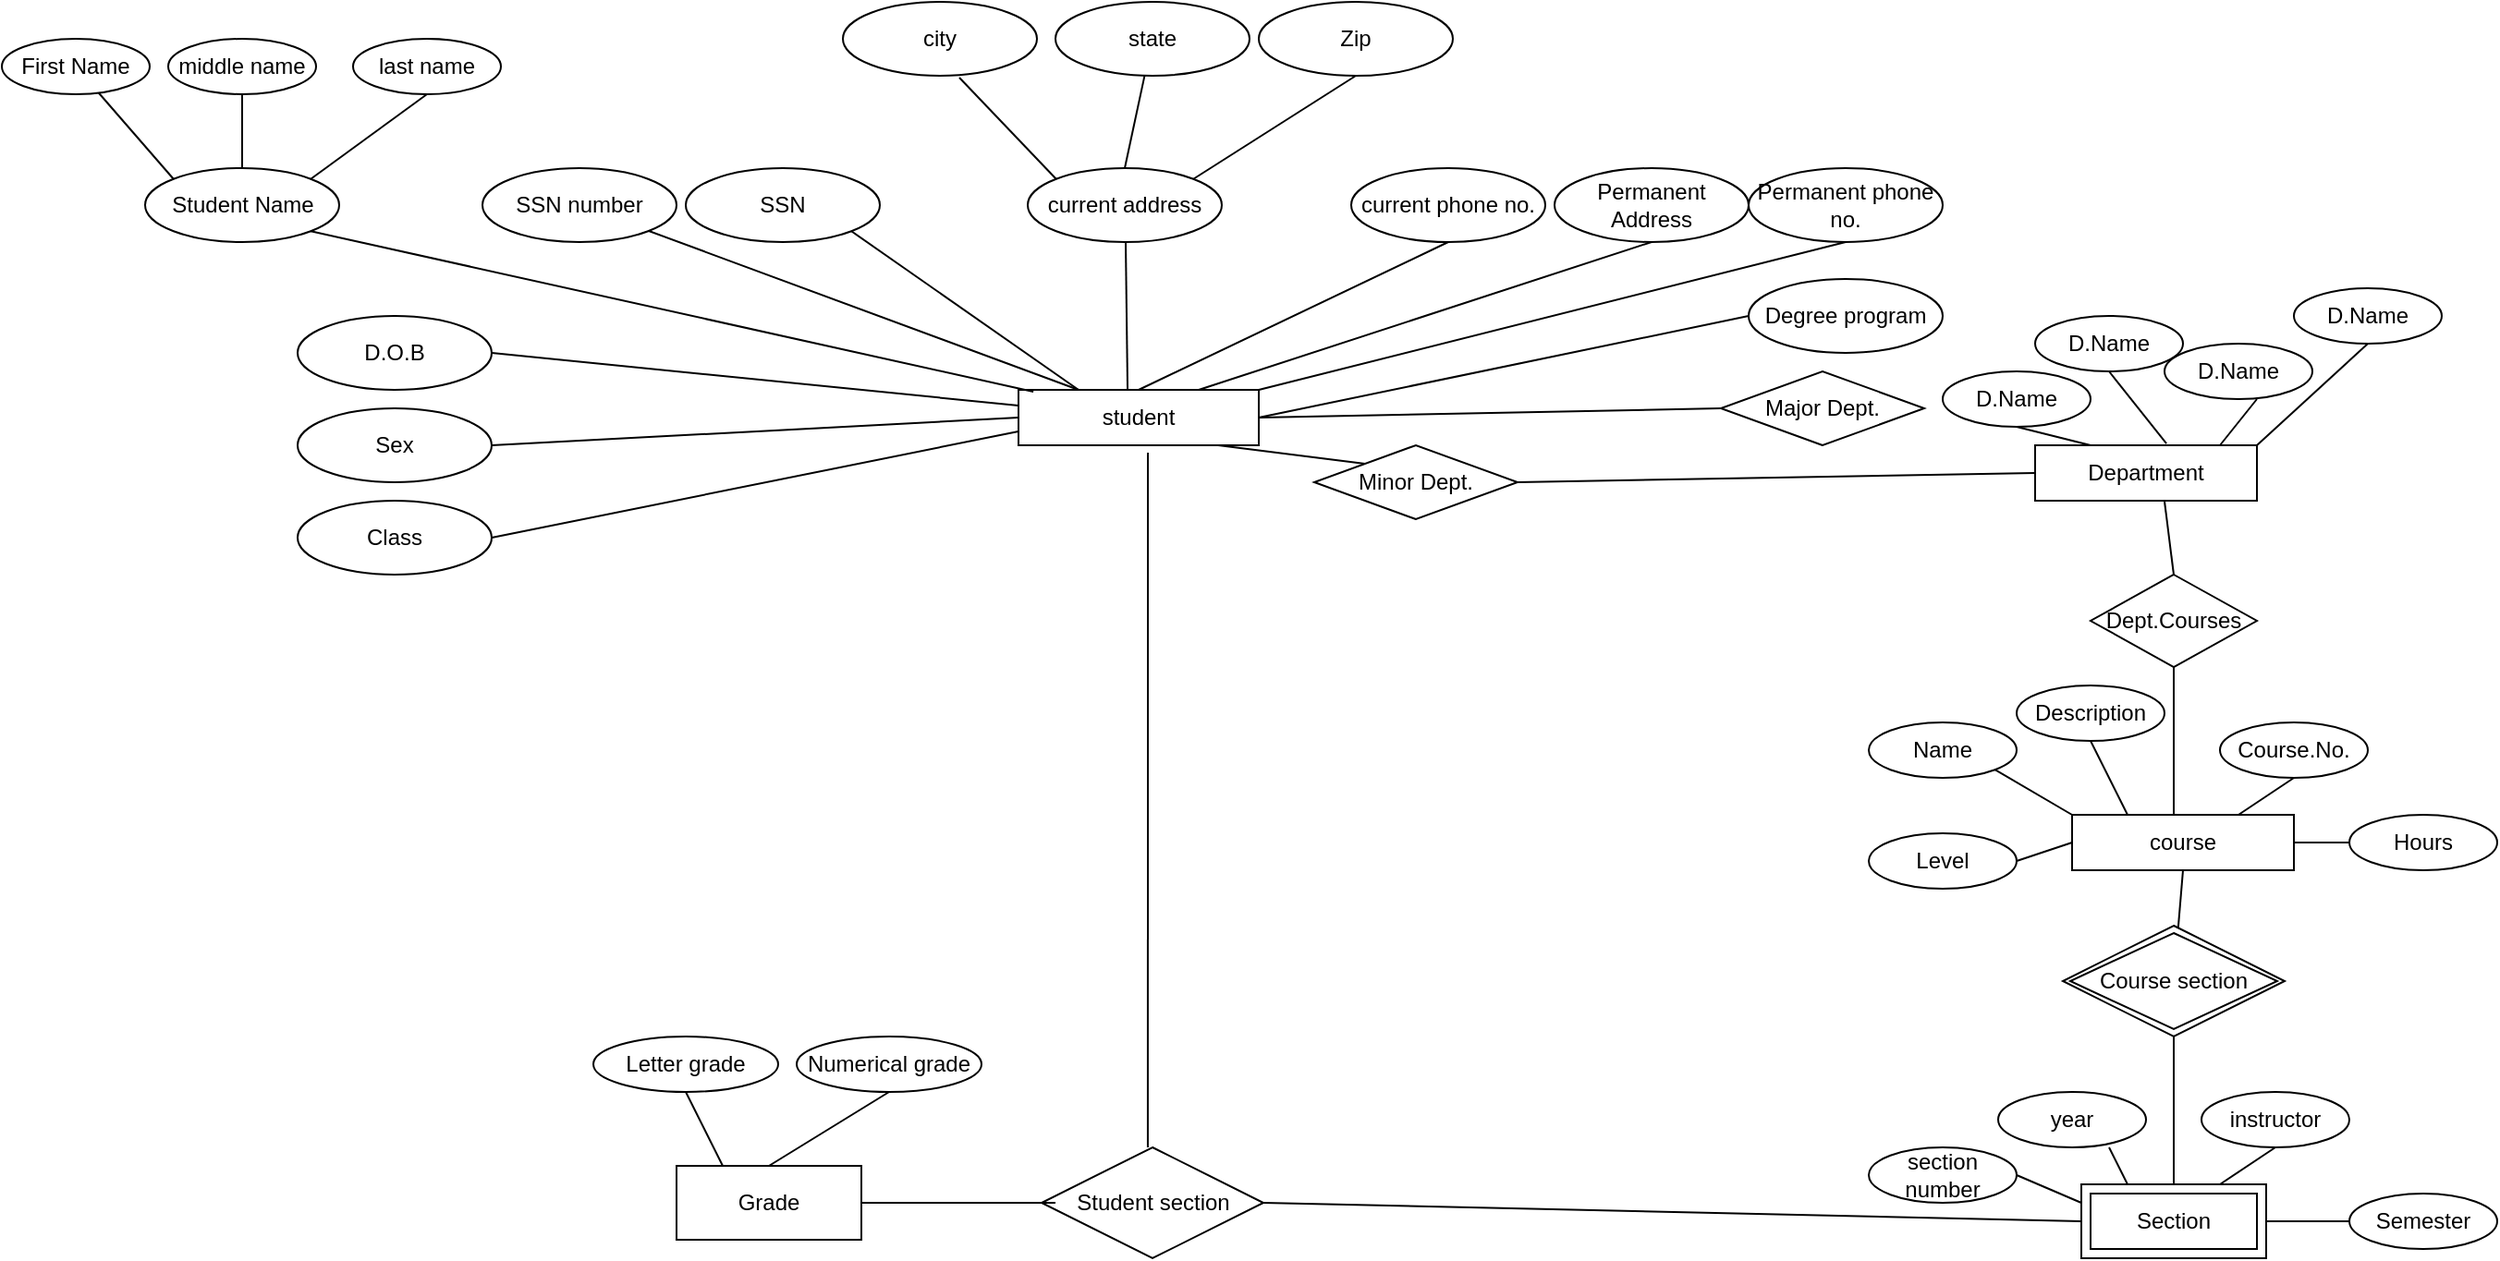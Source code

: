 <mxfile version="14.9.0" type="github"><diagram id="FA7UBe5_Pa2u_HeW7HIF" name="Page-1"><mxGraphModel dx="2032" dy="707" grid="1" gridSize="10" guides="1" tooltips="1" connect="1" arrows="1" fold="1" page="1" pageScale="1" pageWidth="850" pageHeight="1100" math="0" shadow="0"><root><mxCell id="0"/><mxCell id="1" parent="0"/><mxCell id="7Hc2PI4Ob-_sRr31-LG4-1" value="student" style="rounded=0;whiteSpace=wrap;html=1;" vertex="1" parent="1"><mxGeometry x="340" y="230" width="130" height="30" as="geometry"/></mxCell><mxCell id="7Hc2PI4Ob-_sRr31-LG4-2" value="current address" style="ellipse;whiteSpace=wrap;html=1;" vertex="1" parent="1"><mxGeometry x="345" y="110" width="105" height="40" as="geometry"/></mxCell><mxCell id="7Hc2PI4Ob-_sRr31-LG4-4" value="current phone no." style="ellipse;whiteSpace=wrap;html=1;" vertex="1" parent="1"><mxGeometry x="520" y="110" width="105" height="40" as="geometry"/></mxCell><mxCell id="7Hc2PI4Ob-_sRr31-LG4-5" value="Permanent Address" style="ellipse;whiteSpace=wrap;html=1;" vertex="1" parent="1"><mxGeometry x="630" y="110" width="105" height="40" as="geometry"/></mxCell><mxCell id="7Hc2PI4Ob-_sRr31-LG4-6" value="Permanent phone no." style="ellipse;whiteSpace=wrap;html=1;" vertex="1" parent="1"><mxGeometry x="735" y="110" width="105" height="40" as="geometry"/></mxCell><mxCell id="7Hc2PI4Ob-_sRr31-LG4-7" value="SSN" style="ellipse;whiteSpace=wrap;html=1;" vertex="1" parent="1"><mxGeometry x="160" y="110" width="105" height="40" as="geometry"/></mxCell><mxCell id="7Hc2PI4Ob-_sRr31-LG4-8" value="SSN number" style="ellipse;whiteSpace=wrap;html=1;" vertex="1" parent="1"><mxGeometry x="50" y="110" width="105" height="40" as="geometry"/></mxCell><mxCell id="7Hc2PI4Ob-_sRr31-LG4-10" value="D.O.B" style="ellipse;whiteSpace=wrap;html=1;" vertex="1" parent="1"><mxGeometry x="-50" y="190" width="105" height="40" as="geometry"/></mxCell><mxCell id="7Hc2PI4Ob-_sRr31-LG4-11" value="Sex" style="ellipse;whiteSpace=wrap;html=1;" vertex="1" parent="1"><mxGeometry x="-50" y="240" width="105" height="40" as="geometry"/></mxCell><mxCell id="7Hc2PI4Ob-_sRr31-LG4-12" value="Class" style="ellipse;whiteSpace=wrap;html=1;" vertex="1" parent="1"><mxGeometry x="-50" y="290" width="105" height="40" as="geometry"/></mxCell><mxCell id="7Hc2PI4Ob-_sRr31-LG4-13" value="First Name" style="ellipse;whiteSpace=wrap;html=1;" vertex="1" parent="1"><mxGeometry x="-210" y="40" width="80" height="30" as="geometry"/></mxCell><mxCell id="7Hc2PI4Ob-_sRr31-LG4-14" value="Student Name" style="ellipse;whiteSpace=wrap;html=1;" vertex="1" parent="1"><mxGeometry x="-132.5" y="110" width="105" height="40" as="geometry"/></mxCell><mxCell id="7Hc2PI4Ob-_sRr31-LG4-16" value="" style="endArrow=none;html=1;exitX=0.454;exitY=0;exitDx=0;exitDy=0;exitPerimeter=0;" edge="1" parent="1" source="7Hc2PI4Ob-_sRr31-LG4-1"><mxGeometry width="50" height="50" relative="1" as="geometry"><mxPoint x="370" y="200" as="sourcePoint"/><mxPoint x="398" y="150" as="targetPoint"/></mxGeometry></mxCell><mxCell id="7Hc2PI4Ob-_sRr31-LG4-17" value="Zip" style="ellipse;whiteSpace=wrap;html=1;" vertex="1" parent="1"><mxGeometry x="470" y="20" width="105" height="40" as="geometry"/></mxCell><mxCell id="7Hc2PI4Ob-_sRr31-LG4-18" value="city" style="ellipse;whiteSpace=wrap;html=1;" vertex="1" parent="1"><mxGeometry x="245" y="20" width="105" height="40" as="geometry"/></mxCell><mxCell id="7Hc2PI4Ob-_sRr31-LG4-19" value="state" style="ellipse;whiteSpace=wrap;html=1;" vertex="1" parent="1"><mxGeometry x="360" y="20" width="105" height="40" as="geometry"/></mxCell><mxCell id="7Hc2PI4Ob-_sRr31-LG4-20" value="" style="endArrow=none;html=1;entryX=0;entryY=0;entryDx=0;entryDy=0;exitX=0.6;exitY=1.025;exitDx=0;exitDy=0;exitPerimeter=0;" edge="1" parent="1" source="7Hc2PI4Ob-_sRr31-LG4-18" target="7Hc2PI4Ob-_sRr31-LG4-2"><mxGeometry width="50" height="50" relative="1" as="geometry"><mxPoint x="450" y="390" as="sourcePoint"/><mxPoint x="500" y="340" as="targetPoint"/></mxGeometry></mxCell><mxCell id="7Hc2PI4Ob-_sRr31-LG4-21" value="" style="endArrow=none;html=1;exitX=0.5;exitY=0;exitDx=0;exitDy=0;" edge="1" parent="1" source="7Hc2PI4Ob-_sRr31-LG4-2" target="7Hc2PI4Ob-_sRr31-LG4-19"><mxGeometry width="50" height="50" relative="1" as="geometry"><mxPoint x="390" y="110" as="sourcePoint"/><mxPoint x="440" y="60" as="targetPoint"/></mxGeometry></mxCell><mxCell id="7Hc2PI4Ob-_sRr31-LG4-22" value="" style="endArrow=none;html=1;entryX=0.5;entryY=1;entryDx=0;entryDy=0;exitX=1;exitY=0;exitDx=0;exitDy=0;" edge="1" parent="1" source="7Hc2PI4Ob-_sRr31-LG4-2" target="7Hc2PI4Ob-_sRr31-LG4-17"><mxGeometry width="50" height="50" relative="1" as="geometry"><mxPoint x="500" y="110" as="sourcePoint"/><mxPoint x="550" y="60" as="targetPoint"/></mxGeometry></mxCell><mxCell id="7Hc2PI4Ob-_sRr31-LG4-23" value="" style="endArrow=none;html=1;entryX=1;entryY=1;entryDx=0;entryDy=0;exitX=0.25;exitY=0;exitDx=0;exitDy=0;" edge="1" parent="1" source="7Hc2PI4Ob-_sRr31-LG4-1" target="7Hc2PI4Ob-_sRr31-LG4-7"><mxGeometry width="50" height="50" relative="1" as="geometry"><mxPoint x="450" y="390" as="sourcePoint"/><mxPoint x="500" y="340" as="targetPoint"/></mxGeometry></mxCell><mxCell id="7Hc2PI4Ob-_sRr31-LG4-24" value="" style="endArrow=none;html=1;exitX=0.25;exitY=0;exitDx=0;exitDy=0;" edge="1" parent="1" source="7Hc2PI4Ob-_sRr31-LG4-1"><mxGeometry width="50" height="50" relative="1" as="geometry"><mxPoint x="140" y="210" as="sourcePoint"/><mxPoint x="140" y="144" as="targetPoint"/></mxGeometry></mxCell><mxCell id="7Hc2PI4Ob-_sRr31-LG4-25" value="" style="endArrow=none;html=1;entryX=1;entryY=1;entryDx=0;entryDy=0;exitX=0.062;exitY=0.033;exitDx=0;exitDy=0;exitPerimeter=0;" edge="1" parent="1" source="7Hc2PI4Ob-_sRr31-LG4-1" target="7Hc2PI4Ob-_sRr31-LG4-14"><mxGeometry width="50" height="50" relative="1" as="geometry"><mxPoint x="120" y="390" as="sourcePoint"/><mxPoint x="170" y="340" as="targetPoint"/></mxGeometry></mxCell><mxCell id="7Hc2PI4Ob-_sRr31-LG4-27" value="middle name" style="ellipse;whiteSpace=wrap;html=1;" vertex="1" parent="1"><mxGeometry x="-120" y="40" width="80" height="30" as="geometry"/></mxCell><mxCell id="7Hc2PI4Ob-_sRr31-LG4-28" value="last name" style="ellipse;whiteSpace=wrap;html=1;" vertex="1" parent="1"><mxGeometry x="-20" y="40" width="80" height="30" as="geometry"/></mxCell><mxCell id="7Hc2PI4Ob-_sRr31-LG4-29" value="" style="endArrow=none;html=1;exitX=0;exitY=0;exitDx=0;exitDy=0;" edge="1" parent="1" source="7Hc2PI4Ob-_sRr31-LG4-14" target="7Hc2PI4Ob-_sRr31-LG4-13"><mxGeometry width="50" height="50" relative="1" as="geometry"><mxPoint x="-180" y="120" as="sourcePoint"/><mxPoint x="-130" y="70" as="targetPoint"/></mxGeometry></mxCell><mxCell id="7Hc2PI4Ob-_sRr31-LG4-30" value="" style="endArrow=none;html=1;entryX=0.5;entryY=1;entryDx=0;entryDy=0;exitX=0.5;exitY=0;exitDx=0;exitDy=0;" edge="1" parent="1" source="7Hc2PI4Ob-_sRr31-LG4-14" target="7Hc2PI4Ob-_sRr31-LG4-27"><mxGeometry width="50" height="50" relative="1" as="geometry"><mxPoint x="-80" y="120" as="sourcePoint"/><mxPoint x="-30" y="70" as="targetPoint"/></mxGeometry></mxCell><mxCell id="7Hc2PI4Ob-_sRr31-LG4-31" value="" style="endArrow=none;html=1;exitX=1;exitY=0;exitDx=0;exitDy=0;" edge="1" parent="1" source="7Hc2PI4Ob-_sRr31-LG4-14"><mxGeometry width="50" height="50" relative="1" as="geometry"><mxPoint x="-30" y="120" as="sourcePoint"/><mxPoint x="20" y="70" as="targetPoint"/></mxGeometry></mxCell><mxCell id="7Hc2PI4Ob-_sRr31-LG4-32" value="" style="endArrow=none;html=1;exitX=1;exitY=0.5;exitDx=0;exitDy=0;" edge="1" parent="1" source="7Hc2PI4Ob-_sRr31-LG4-10" target="7Hc2PI4Ob-_sRr31-LG4-1"><mxGeometry width="50" height="50" relative="1" as="geometry"><mxPoint x="60" y="240" as="sourcePoint"/><mxPoint x="110" y="190" as="targetPoint"/></mxGeometry></mxCell><mxCell id="7Hc2PI4Ob-_sRr31-LG4-33" value="" style="endArrow=none;html=1;entryX=0;entryY=0.5;entryDx=0;entryDy=0;exitX=1;exitY=0.5;exitDx=0;exitDy=0;" edge="1" parent="1" source="7Hc2PI4Ob-_sRr31-LG4-11" target="7Hc2PI4Ob-_sRr31-LG4-1"><mxGeometry width="50" height="50" relative="1" as="geometry"><mxPoint x="60" y="290" as="sourcePoint"/><mxPoint x="110" y="240" as="targetPoint"/></mxGeometry></mxCell><mxCell id="7Hc2PI4Ob-_sRr31-LG4-34" value="" style="endArrow=none;html=1;exitX=1;exitY=0.5;exitDx=0;exitDy=0;entryX=0;entryY=0.75;entryDx=0;entryDy=0;" edge="1" parent="1" source="7Hc2PI4Ob-_sRr31-LG4-12" target="7Hc2PI4Ob-_sRr31-LG4-1"><mxGeometry width="50" height="50" relative="1" as="geometry"><mxPoint x="80" y="340" as="sourcePoint"/><mxPoint x="130" y="290" as="targetPoint"/></mxGeometry></mxCell><mxCell id="7Hc2PI4Ob-_sRr31-LG4-37" value="" style="endArrow=none;html=1;exitX=0.5;exitY=0;exitDx=0;exitDy=0;entryX=0.5;entryY=1;entryDx=0;entryDy=0;" edge="1" parent="1" source="7Hc2PI4Ob-_sRr31-LG4-1" target="7Hc2PI4Ob-_sRr31-LG4-4"><mxGeometry width="50" height="50" relative="1" as="geometry"><mxPoint x="450" y="220" as="sourcePoint"/><mxPoint x="500" y="170" as="targetPoint"/></mxGeometry></mxCell><mxCell id="7Hc2PI4Ob-_sRr31-LG4-38" value="" style="endArrow=none;html=1;entryX=0.5;entryY=1;entryDx=0;entryDy=0;exitX=0.75;exitY=0;exitDx=0;exitDy=0;" edge="1" parent="1" source="7Hc2PI4Ob-_sRr31-LG4-1" target="7Hc2PI4Ob-_sRr31-LG4-5"><mxGeometry width="50" height="50" relative="1" as="geometry"><mxPoint x="660" y="220" as="sourcePoint"/><mxPoint x="710" y="170" as="targetPoint"/></mxGeometry></mxCell><mxCell id="7Hc2PI4Ob-_sRr31-LG4-39" value="" style="endArrow=none;html=1;entryX=0.5;entryY=1;entryDx=0;entryDy=0;exitX=1;exitY=0;exitDx=0;exitDy=0;" edge="1" parent="1" source="7Hc2PI4Ob-_sRr31-LG4-1" target="7Hc2PI4Ob-_sRr31-LG4-6"><mxGeometry width="50" height="50" relative="1" as="geometry"><mxPoint x="750" y="230" as="sourcePoint"/><mxPoint x="800" y="180" as="targetPoint"/></mxGeometry></mxCell><mxCell id="7Hc2PI4Ob-_sRr31-LG4-41" value="Degree program" style="ellipse;whiteSpace=wrap;html=1;" vertex="1" parent="1"><mxGeometry x="735" y="170" width="105" height="40" as="geometry"/></mxCell><mxCell id="7Hc2PI4Ob-_sRr31-LG4-42" value="" style="endArrow=none;html=1;entryX=0;entryY=0.5;entryDx=0;entryDy=0;exitX=1;exitY=0.5;exitDx=0;exitDy=0;" edge="1" parent="1" source="7Hc2PI4Ob-_sRr31-LG4-1" target="7Hc2PI4Ob-_sRr31-LG4-41"><mxGeometry width="50" height="50" relative="1" as="geometry"><mxPoint x="370" y="390" as="sourcePoint"/><mxPoint x="420" y="340" as="targetPoint"/></mxGeometry></mxCell><mxCell id="7Hc2PI4Ob-_sRr31-LG4-43" value="Major Dept." style="rhombus;whiteSpace=wrap;html=1;direction=west;" vertex="1" parent="1"><mxGeometry x="720" y="220" width="110" height="40" as="geometry"/></mxCell><mxCell id="7Hc2PI4Ob-_sRr31-LG4-44" value="" style="endArrow=none;html=1;entryX=1;entryY=0.5;entryDx=0;entryDy=0;exitX=1;exitY=0.5;exitDx=0;exitDy=0;" edge="1" parent="1" source="7Hc2PI4Ob-_sRr31-LG4-1" target="7Hc2PI4Ob-_sRr31-LG4-43"><mxGeometry width="50" height="50" relative="1" as="geometry"><mxPoint x="370" y="390" as="sourcePoint"/><mxPoint x="420" y="340" as="targetPoint"/></mxGeometry></mxCell><mxCell id="7Hc2PI4Ob-_sRr31-LG4-45" value="Minor Dept." style="rhombus;whiteSpace=wrap;html=1;direction=west;" vertex="1" parent="1"><mxGeometry x="500" y="260" width="110" height="40" as="geometry"/></mxCell><mxCell id="7Hc2PI4Ob-_sRr31-LG4-46" value="" style="endArrow=none;html=1;entryX=1;entryY=1;entryDx=0;entryDy=0;exitX=0.831;exitY=1;exitDx=0;exitDy=0;exitPerimeter=0;" edge="1" parent="1" source="7Hc2PI4Ob-_sRr31-LG4-1" target="7Hc2PI4Ob-_sRr31-LG4-45"><mxGeometry width="50" height="50" relative="1" as="geometry"><mxPoint x="370" y="390" as="sourcePoint"/><mxPoint x="420" y="340" as="targetPoint"/></mxGeometry></mxCell><mxCell id="7Hc2PI4Ob-_sRr31-LG4-47" value="Department" style="rounded=0;whiteSpace=wrap;html=1;" vertex="1" parent="1"><mxGeometry x="890" y="260" width="120" height="30" as="geometry"/></mxCell><mxCell id="7Hc2PI4Ob-_sRr31-LG4-48" value="D.Name" style="ellipse;whiteSpace=wrap;html=1;" vertex="1" parent="1"><mxGeometry x="840" y="220" width="80" height="30" as="geometry"/></mxCell><mxCell id="7Hc2PI4Ob-_sRr31-LG4-49" value="D.Name" style="ellipse;whiteSpace=wrap;html=1;" vertex="1" parent="1"><mxGeometry x="890" y="190" width="80" height="30" as="geometry"/></mxCell><mxCell id="7Hc2PI4Ob-_sRr31-LG4-50" value="D.Name" style="ellipse;whiteSpace=wrap;html=1;" vertex="1" parent="1"><mxGeometry x="960" y="205" width="80" height="30" as="geometry"/></mxCell><mxCell id="7Hc2PI4Ob-_sRr31-LG4-51" value="D.Name" style="ellipse;whiteSpace=wrap;html=1;" vertex="1" parent="1"><mxGeometry x="1030" y="175" width="80" height="30" as="geometry"/></mxCell><mxCell id="7Hc2PI4Ob-_sRr31-LG4-52" value="" style="endArrow=none;html=1;entryX=0.5;entryY=1;entryDx=0;entryDy=0;exitX=0.25;exitY=0;exitDx=0;exitDy=0;" edge="1" parent="1" source="7Hc2PI4Ob-_sRr31-LG4-47" target="7Hc2PI4Ob-_sRr31-LG4-48"><mxGeometry width="50" height="50" relative="1" as="geometry"><mxPoint x="560" y="390" as="sourcePoint"/><mxPoint x="610" y="340" as="targetPoint"/></mxGeometry></mxCell><mxCell id="7Hc2PI4Ob-_sRr31-LG4-53" value="" style="endArrow=none;html=1;exitX=0.592;exitY=-0.033;exitDx=0;exitDy=0;exitPerimeter=0;" edge="1" parent="1" source="7Hc2PI4Ob-_sRr31-LG4-47"><mxGeometry width="50" height="50" relative="1" as="geometry"><mxPoint x="940" y="250" as="sourcePoint"/><mxPoint x="930" y="220" as="targetPoint"/></mxGeometry></mxCell><mxCell id="7Hc2PI4Ob-_sRr31-LG4-54" value="" style="endArrow=none;html=1;entryX=0.5;entryY=1;entryDx=0;entryDy=0;exitX=1;exitY=0;exitDx=0;exitDy=0;" edge="1" parent="1" source="7Hc2PI4Ob-_sRr31-LG4-47" target="7Hc2PI4Ob-_sRr31-LG4-51"><mxGeometry width="50" height="50" relative="1" as="geometry"><mxPoint x="990" y="280" as="sourcePoint"/><mxPoint x="1040" y="230" as="targetPoint"/></mxGeometry></mxCell><mxCell id="7Hc2PI4Ob-_sRr31-LG4-55" value="" style="endArrow=none;html=1;" edge="1" parent="1"><mxGeometry width="50" height="50" relative="1" as="geometry"><mxPoint x="990" y="260" as="sourcePoint"/><mxPoint x="1010" y="235" as="targetPoint"/></mxGeometry></mxCell><mxCell id="7Hc2PI4Ob-_sRr31-LG4-57" value="Dept.Courses" style="rhombus;whiteSpace=wrap;html=1;" vertex="1" parent="1"><mxGeometry x="920" y="330" width="90" height="50" as="geometry"/></mxCell><mxCell id="7Hc2PI4Ob-_sRr31-LG4-58" style="edgeStyle=orthogonalEdgeStyle;rounded=0;orthogonalLoop=1;jettySize=auto;html=1;exitX=0.5;exitY=1;exitDx=0;exitDy=0;" edge="1" parent="1" source="7Hc2PI4Ob-_sRr31-LG4-57" target="7Hc2PI4Ob-_sRr31-LG4-57"><mxGeometry relative="1" as="geometry"/></mxCell><mxCell id="7Hc2PI4Ob-_sRr31-LG4-59" value="" style="endArrow=none;html=1;entryX=0.583;entryY=1;entryDx=0;entryDy=0;entryPerimeter=0;exitX=0.5;exitY=0;exitDx=0;exitDy=0;" edge="1" parent="1" source="7Hc2PI4Ob-_sRr31-LG4-57" target="7Hc2PI4Ob-_sRr31-LG4-47"><mxGeometry width="50" height="50" relative="1" as="geometry"><mxPoint x="560" y="390" as="sourcePoint"/><mxPoint x="610" y="340" as="targetPoint"/></mxGeometry></mxCell><mxCell id="7Hc2PI4Ob-_sRr31-LG4-60" value="course" style="rounded=0;whiteSpace=wrap;html=1;" vertex="1" parent="1"><mxGeometry x="910" y="460" width="120" height="30" as="geometry"/></mxCell><mxCell id="7Hc2PI4Ob-_sRr31-LG4-61" value="" style="endArrow=none;html=1;entryX=0.5;entryY=1;entryDx=0;entryDy=0;" edge="1" parent="1" target="7Hc2PI4Ob-_sRr31-LG4-57"><mxGeometry width="50" height="50" relative="1" as="geometry"><mxPoint x="965" y="460" as="sourcePoint"/><mxPoint x="1000" y="380" as="targetPoint"/></mxGeometry></mxCell><mxCell id="7Hc2PI4Ob-_sRr31-LG4-66" value="Name" style="ellipse;whiteSpace=wrap;html=1;" vertex="1" parent="1"><mxGeometry x="800" y="410" width="80" height="30" as="geometry"/></mxCell><mxCell id="7Hc2PI4Ob-_sRr31-LG4-67" value="Description" style="ellipse;whiteSpace=wrap;html=1;" vertex="1" parent="1"><mxGeometry x="880" y="390" width="80" height="30" as="geometry"/></mxCell><mxCell id="7Hc2PI4Ob-_sRr31-LG4-68" value="Course.No." style="ellipse;whiteSpace=wrap;html=1;" vertex="1" parent="1"><mxGeometry x="990" y="410" width="80" height="30" as="geometry"/></mxCell><mxCell id="7Hc2PI4Ob-_sRr31-LG4-69" value="Level" style="ellipse;whiteSpace=wrap;html=1;" vertex="1" parent="1"><mxGeometry x="800" y="470" width="80" height="30" as="geometry"/></mxCell><mxCell id="7Hc2PI4Ob-_sRr31-LG4-70" value="Hours" style="ellipse;whiteSpace=wrap;html=1;" vertex="1" parent="1"><mxGeometry x="1060" y="460" width="80" height="30" as="geometry"/></mxCell><mxCell id="7Hc2PI4Ob-_sRr31-LG4-71" value="" style="endArrow=none;html=1;entryX=1;entryY=0.5;entryDx=0;entryDy=0;exitX=0;exitY=0.5;exitDx=0;exitDy=0;" edge="1" parent="1" source="7Hc2PI4Ob-_sRr31-LG4-60" target="7Hc2PI4Ob-_sRr31-LG4-69"><mxGeometry width="50" height="50" relative="1" as="geometry"><mxPoint x="920" y="570" as="sourcePoint"/><mxPoint x="970" y="520" as="targetPoint"/></mxGeometry></mxCell><mxCell id="7Hc2PI4Ob-_sRr31-LG4-72" value="" style="endArrow=none;html=1;entryX=1;entryY=1;entryDx=0;entryDy=0;exitX=0;exitY=0;exitDx=0;exitDy=0;" edge="1" parent="1" source="7Hc2PI4Ob-_sRr31-LG4-60" target="7Hc2PI4Ob-_sRr31-LG4-66"><mxGeometry width="50" height="50" relative="1" as="geometry"><mxPoint x="830" y="490" as="sourcePoint"/><mxPoint x="880" y="440" as="targetPoint"/></mxGeometry></mxCell><mxCell id="7Hc2PI4Ob-_sRr31-LG4-73" value="" style="endArrow=none;html=1;entryX=0.5;entryY=1;entryDx=0;entryDy=0;exitX=0.25;exitY=0;exitDx=0;exitDy=0;" edge="1" parent="1" source="7Hc2PI4Ob-_sRr31-LG4-60" target="7Hc2PI4Ob-_sRr31-LG4-67"><mxGeometry width="50" height="50" relative="1" as="geometry"><mxPoint x="660" y="560" as="sourcePoint"/><mxPoint x="710" y="510" as="targetPoint"/></mxGeometry></mxCell><mxCell id="7Hc2PI4Ob-_sRr31-LG4-74" value="" style="endArrow=none;html=1;exitX=0.75;exitY=0;exitDx=0;exitDy=0;entryX=0.5;entryY=1;entryDx=0;entryDy=0;" edge="1" parent="1" source="7Hc2PI4Ob-_sRr31-LG4-60" target="7Hc2PI4Ob-_sRr31-LG4-68"><mxGeometry width="50" height="50" relative="1" as="geometry"><mxPoint x="1010" y="490" as="sourcePoint"/><mxPoint x="1060" y="440" as="targetPoint"/></mxGeometry></mxCell><mxCell id="7Hc2PI4Ob-_sRr31-LG4-75" value="" style="endArrow=none;html=1;entryX=1;entryY=0.5;entryDx=0;entryDy=0;" edge="1" parent="1" target="7Hc2PI4Ob-_sRr31-LG4-60"><mxGeometry width="50" height="50" relative="1" as="geometry"><mxPoint x="1060" y="475" as="sourcePoint"/><mxPoint x="989.289" y="475" as="targetPoint"/></mxGeometry></mxCell><mxCell id="7Hc2PI4Ob-_sRr31-LG4-78" value="Course section" style="shape=rhombus;double=1;perimeter=rhombusPerimeter;whiteSpace=wrap;html=1;align=center;" vertex="1" parent="1"><mxGeometry x="905" y="520" width="120" height="60" as="geometry"/></mxCell><mxCell id="7Hc2PI4Ob-_sRr31-LG4-79" value="" style="endArrow=none;html=1;entryX=0.5;entryY=1;entryDx=0;entryDy=0;" edge="1" parent="1" source="7Hc2PI4Ob-_sRr31-LG4-78" target="7Hc2PI4Ob-_sRr31-LG4-60"><mxGeometry width="50" height="50" relative="1" as="geometry"><mxPoint x="570" y="390" as="sourcePoint"/><mxPoint x="970" y="500" as="targetPoint"/></mxGeometry></mxCell><mxCell id="7Hc2PI4Ob-_sRr31-LG4-81" value="Section" style="shape=ext;margin=3;double=1;whiteSpace=wrap;html=1;align=center;" vertex="1" parent="1"><mxGeometry x="915" y="660" width="100" height="40" as="geometry"/></mxCell><mxCell id="7Hc2PI4Ob-_sRr31-LG4-82" value="" style="endArrow=none;html=1;entryX=0.5;entryY=1;entryDx=0;entryDy=0;exitX=0.5;exitY=0;exitDx=0;exitDy=0;" edge="1" parent="1" source="7Hc2PI4Ob-_sRr31-LG4-81" target="7Hc2PI4Ob-_sRr31-LG4-78"><mxGeometry width="50" height="50" relative="1" as="geometry"><mxPoint x="965" y="610" as="sourcePoint"/><mxPoint x="960" y="539.289" as="targetPoint"/></mxGeometry></mxCell><mxCell id="7Hc2PI4Ob-_sRr31-LG4-83" value="section number" style="ellipse;whiteSpace=wrap;html=1;align=center;" vertex="1" parent="1"><mxGeometry x="800" y="640" width="80" height="30" as="geometry"/></mxCell><mxCell id="7Hc2PI4Ob-_sRr31-LG4-84" value="Semester" style="ellipse;whiteSpace=wrap;html=1;align=center;" vertex="1" parent="1"><mxGeometry x="1060" y="665" width="80" height="30" as="geometry"/></mxCell><mxCell id="7Hc2PI4Ob-_sRr31-LG4-85" value="year" style="ellipse;whiteSpace=wrap;html=1;align=center;" vertex="1" parent="1"><mxGeometry x="870" y="610" width="80" height="30" as="geometry"/></mxCell><mxCell id="7Hc2PI4Ob-_sRr31-LG4-86" value="instructor" style="ellipse;whiteSpace=wrap;html=1;align=center;" vertex="1" parent="1"><mxGeometry x="980" y="610" width="80" height="30" as="geometry"/></mxCell><mxCell id="7Hc2PI4Ob-_sRr31-LG4-88" value="" style="endArrow=none;html=1;exitX=0.25;exitY=0;exitDx=0;exitDy=0;" edge="1" parent="1" source="7Hc2PI4Ob-_sRr31-LG4-81"><mxGeometry width="50" height="50" relative="1" as="geometry"><mxPoint x="880" y="690" as="sourcePoint"/><mxPoint x="930" y="640" as="targetPoint"/></mxGeometry></mxCell><mxCell id="7Hc2PI4Ob-_sRr31-LG4-89" value="" style="endArrow=none;html=1;entryX=1;entryY=0.5;entryDx=0;entryDy=0;exitX=0;exitY=0.25;exitDx=0;exitDy=0;" edge="1" parent="1" source="7Hc2PI4Ob-_sRr31-LG4-81" target="7Hc2PI4Ob-_sRr31-LG4-83"><mxGeometry width="50" height="50" relative="1" as="geometry"><mxPoint x="920" y="810" as="sourcePoint"/><mxPoint x="970" y="760" as="targetPoint"/></mxGeometry></mxCell><mxCell id="7Hc2PI4Ob-_sRr31-LG4-90" value="" style="endArrow=none;html=1;entryX=1;entryY=0.5;entryDx=0;entryDy=0;exitX=0;exitY=0.5;exitDx=0;exitDy=0;" edge="1" parent="1" source="7Hc2PI4Ob-_sRr31-LG4-84" target="7Hc2PI4Ob-_sRr31-LG4-81"><mxGeometry width="50" height="50" relative="1" as="geometry"><mxPoint x="840" y="880" as="sourcePoint"/><mxPoint x="890" y="830" as="targetPoint"/></mxGeometry></mxCell><mxCell id="7Hc2PI4Ob-_sRr31-LG4-91" value="" style="endArrow=none;html=1;entryX=0.5;entryY=1;entryDx=0;entryDy=0;exitX=0.75;exitY=0;exitDx=0;exitDy=0;" edge="1" parent="1" source="7Hc2PI4Ob-_sRr31-LG4-81" target="7Hc2PI4Ob-_sRr31-LG4-86"><mxGeometry width="50" height="50" relative="1" as="geometry"><mxPoint x="1040" y="700" as="sourcePoint"/><mxPoint x="1090" y="650" as="targetPoint"/></mxGeometry></mxCell><mxCell id="7Hc2PI4Ob-_sRr31-LG4-92" value="Student section" style="shape=rhombus;perimeter=rhombusPerimeter;whiteSpace=wrap;html=1;align=center;" vertex="1" parent="1"><mxGeometry x="352.5" y="640" width="120" height="60" as="geometry"/></mxCell><mxCell id="7Hc2PI4Ob-_sRr31-LG4-94" value="Numerical grade" style="ellipse;whiteSpace=wrap;html=1;align=center;" vertex="1" parent="1"><mxGeometry x="220" y="580" width="100" height="30" as="geometry"/></mxCell><mxCell id="7Hc2PI4Ob-_sRr31-LG4-95" value="Letter grade" style="ellipse;whiteSpace=wrap;html=1;align=center;" vertex="1" parent="1"><mxGeometry x="110" y="580" width="100" height="30" as="geometry"/></mxCell><mxCell id="7Hc2PI4Ob-_sRr31-LG4-96" value="" style="endArrow=none;html=1;entryX=0;entryY=0.5;entryDx=0;entryDy=0;exitX=1;exitY=0.5;exitDx=0;exitDy=0;" edge="1" parent="1" source="7Hc2PI4Ob-_sRr31-LG4-92" target="7Hc2PI4Ob-_sRr31-LG4-81"><mxGeometry width="50" height="50" relative="1" as="geometry"><mxPoint x="640" y="480" as="sourcePoint"/><mxPoint x="690" y="430" as="targetPoint"/></mxGeometry></mxCell><mxCell id="7Hc2PI4Ob-_sRr31-LG4-98" value="Grade" style="whiteSpace=wrap;html=1;align=center;" vertex="1" parent="1"><mxGeometry x="155" y="650" width="100" height="40" as="geometry"/></mxCell><mxCell id="7Hc2PI4Ob-_sRr31-LG4-99" value="" style="endArrow=none;html=1;exitX=1;exitY=0.5;exitDx=0;exitDy=0;" edge="1" parent="1" source="7Hc2PI4Ob-_sRr31-LG4-98"><mxGeometry width="50" height="50" relative="1" as="geometry"><mxPoint x="300" y="700" as="sourcePoint"/><mxPoint x="360" y="670" as="targetPoint"/></mxGeometry></mxCell><mxCell id="7Hc2PI4Ob-_sRr31-LG4-100" value="" style="endArrow=none;html=1;entryX=0.5;entryY=1;entryDx=0;entryDy=0;exitX=0.5;exitY=0;exitDx=0;exitDy=0;" edge="1" parent="1" source="7Hc2PI4Ob-_sRr31-LG4-98" target="7Hc2PI4Ob-_sRr31-LG4-94"><mxGeometry width="50" height="50" relative="1" as="geometry"><mxPoint x="150" y="660" as="sourcePoint"/><mxPoint x="200" y="610" as="targetPoint"/></mxGeometry></mxCell><mxCell id="7Hc2PI4Ob-_sRr31-LG4-101" value="" style="endArrow=none;html=1;entryX=0.5;entryY=1;entryDx=0;entryDy=0;exitX=0.25;exitY=0;exitDx=0;exitDy=0;" edge="1" parent="1" source="7Hc2PI4Ob-_sRr31-LG4-98" target="7Hc2PI4Ob-_sRr31-LG4-95"><mxGeometry width="50" height="50" relative="1" as="geometry"><mxPoint x="150" y="660" as="sourcePoint"/><mxPoint x="200" y="610" as="targetPoint"/></mxGeometry></mxCell><mxCell id="7Hc2PI4Ob-_sRr31-LG4-102" value="" style="endArrow=none;html=1;exitX=0.479;exitY=0;exitDx=0;exitDy=0;exitPerimeter=0;" edge="1" parent="1" source="7Hc2PI4Ob-_sRr31-LG4-92"><mxGeometry width="50" height="50" relative="1" as="geometry"><mxPoint x="420" y="640" as="sourcePoint"/><mxPoint x="410" y="264" as="targetPoint"/></mxGeometry></mxCell><mxCell id="7Hc2PI4Ob-_sRr31-LG4-103" value="" style="endArrow=none;html=1;entryX=0;entryY=0.5;entryDx=0;entryDy=0;exitX=0;exitY=0.5;exitDx=0;exitDy=0;" edge="1" parent="1" source="7Hc2PI4Ob-_sRr31-LG4-45" target="7Hc2PI4Ob-_sRr31-LG4-47"><mxGeometry width="50" height="50" relative="1" as="geometry"><mxPoint x="640" y="480" as="sourcePoint"/><mxPoint x="690" y="430" as="targetPoint"/></mxGeometry></mxCell></root></mxGraphModel></diagram></mxfile>